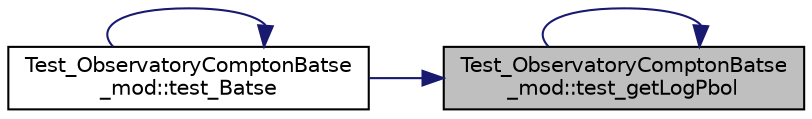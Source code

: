digraph "Test_ObservatoryComptonBatse_mod::test_getLogPbol"
{
 // LATEX_PDF_SIZE
  edge [fontname="Helvetica",fontsize="10",labelfontname="Helvetica",labelfontsize="10"];
  node [fontname="Helvetica",fontsize="10",shape=record];
  rankdir="RL";
  Node1 [label="Test_ObservatoryComptonBatse\l_mod::test_getLogPbol",height=0.2,width=0.4,color="black", fillcolor="grey75", style="filled", fontcolor="black",tooltip=" "];
  Node1 -> Node2 [dir="back",color="midnightblue",fontsize="10",style="solid"];
  Node2 [label="Test_ObservatoryComptonBatse\l_mod::test_Batse",height=0.2,width=0.4,color="black", fillcolor="white", style="filled",URL="$namespaceTest__ObservatoryComptonBatse__mod.html#af8004382b43f17f820cffeae470f6216",tooltip=" "];
  Node2 -> Node2 [dir="back",color="midnightblue",fontsize="10",style="solid"];
  Node1 -> Node1 [dir="back",color="midnightblue",fontsize="10",style="solid"];
}
